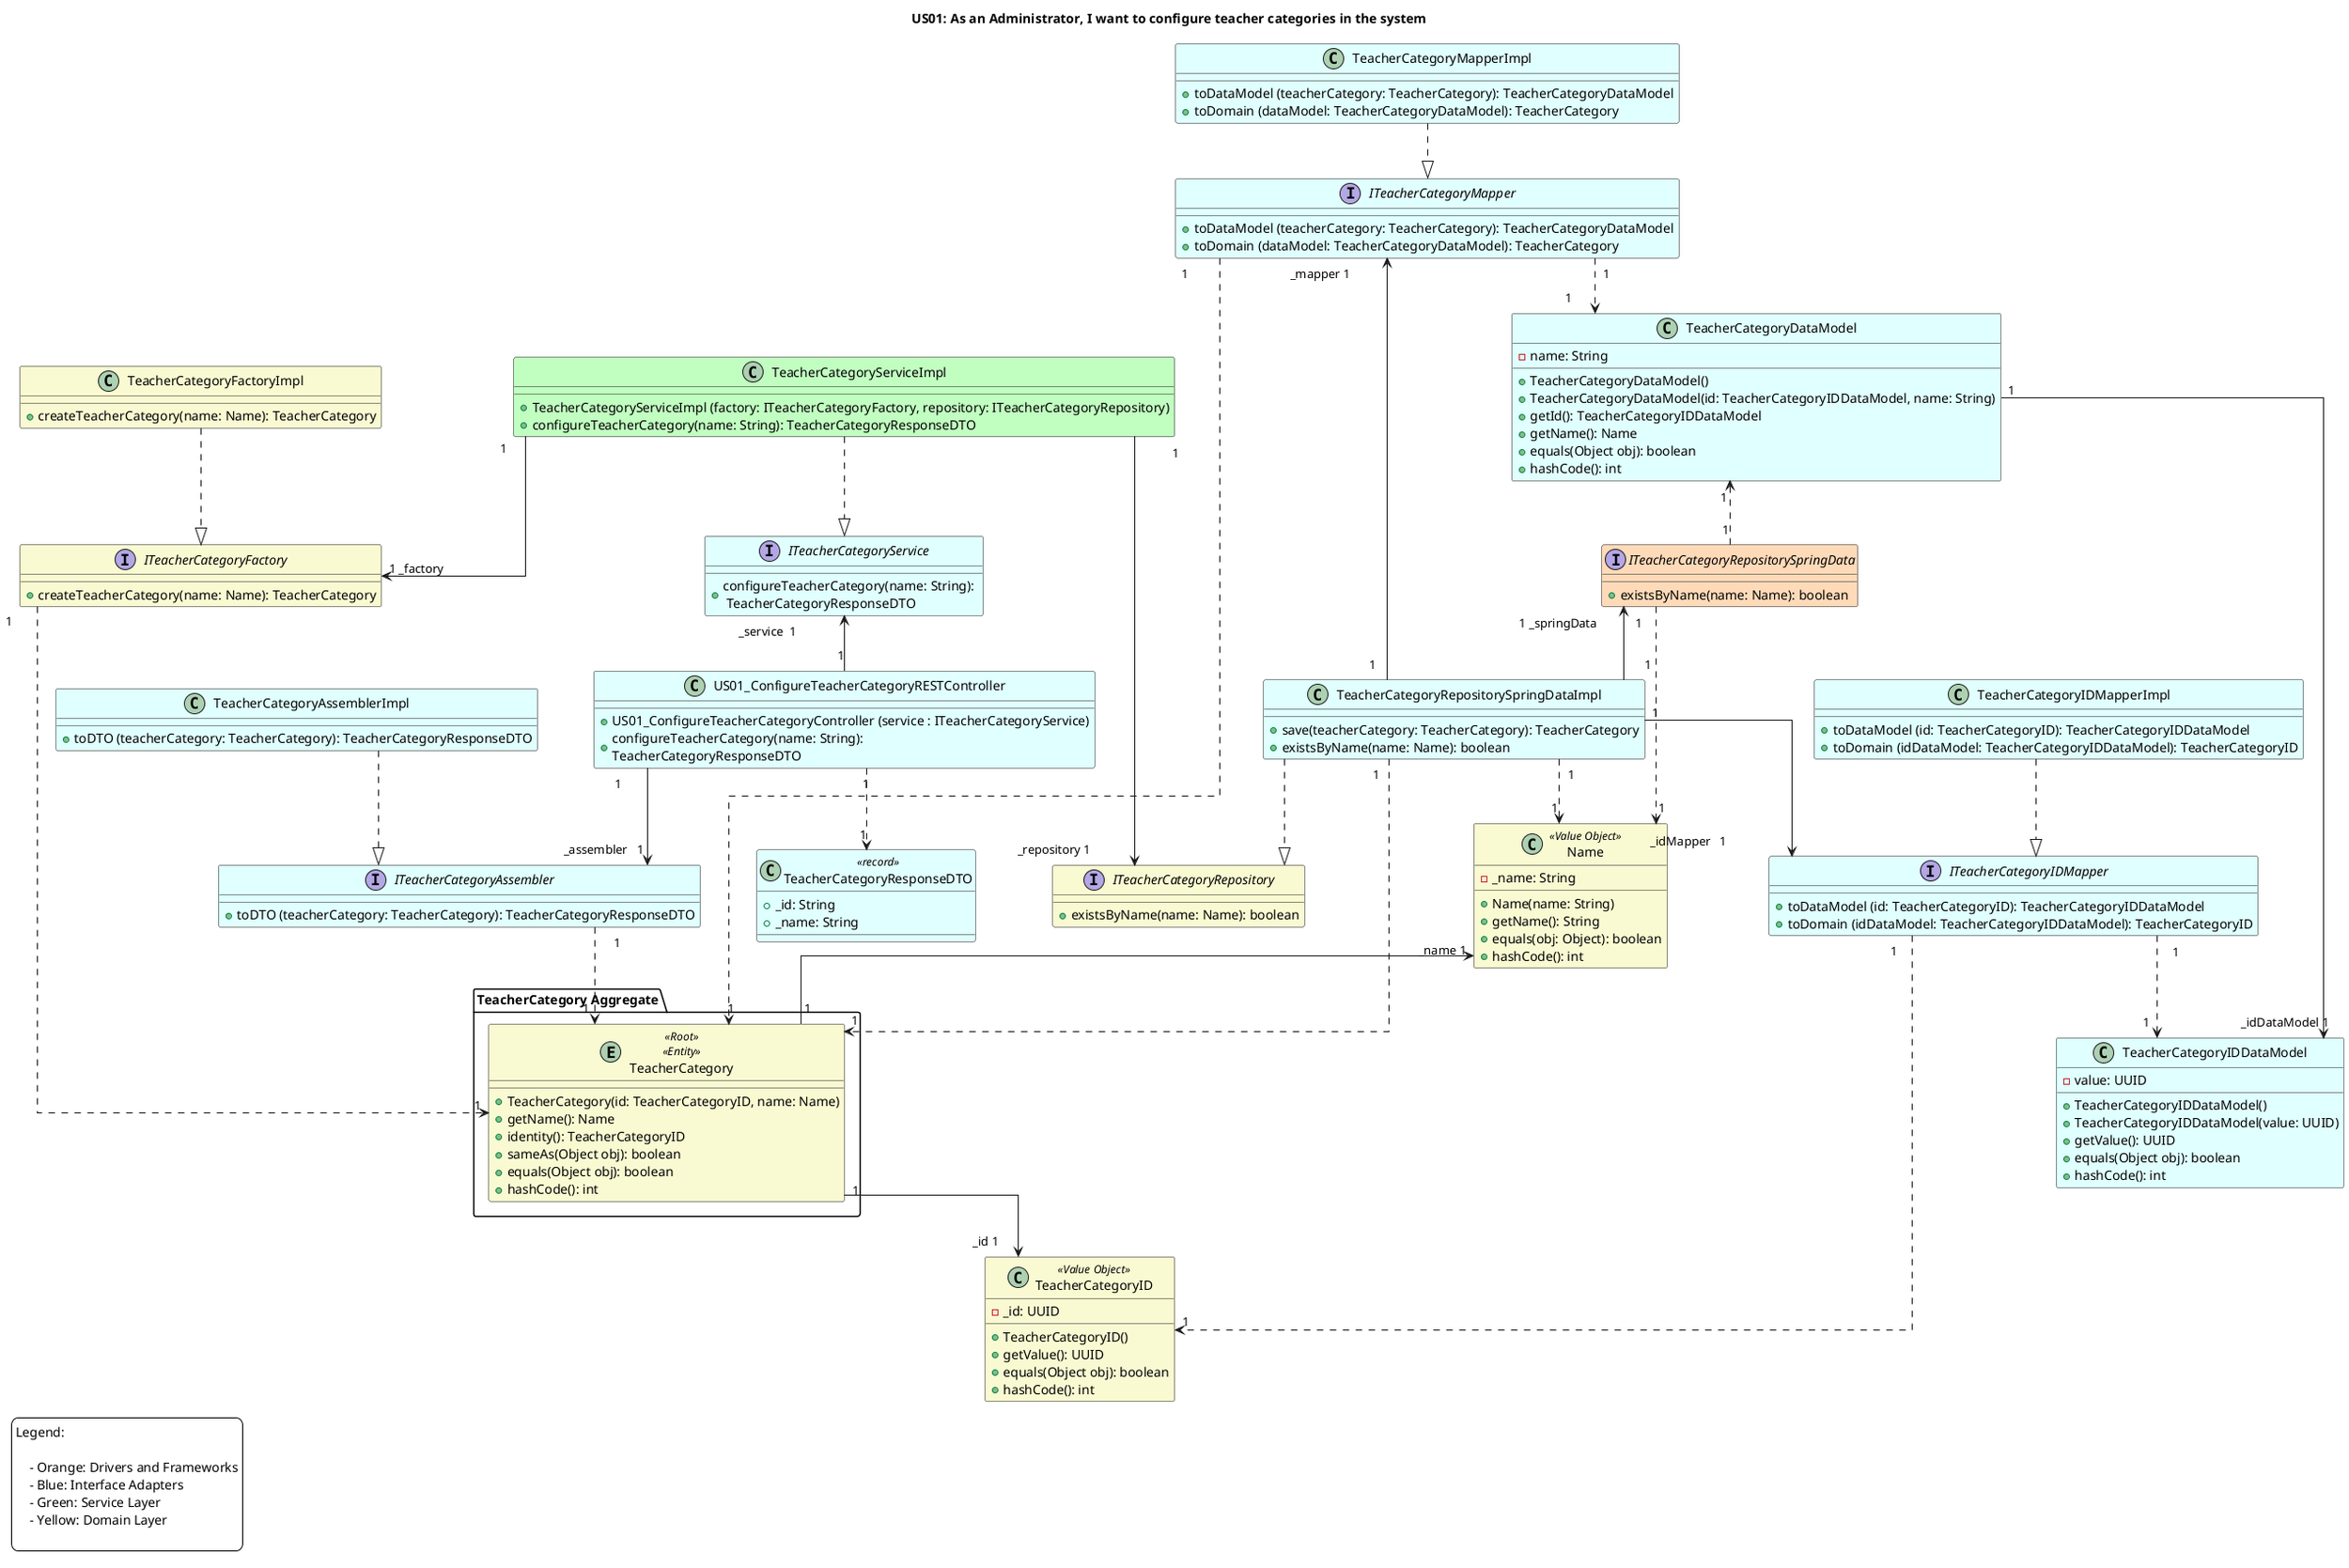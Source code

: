 @startuml

title US01: As an Administrator, I want to configure teacher categories in the system

skinparam backgroundColor white
skinparam ranksep 60
skinparam nodesep 60
skinparam linetype ortho

legend left
Legend:

    - Orange: Drivers and Frameworks
    - Blue: Interface Adapters
    - Green: Service Layer
    - Yellow: Domain Layer

end legend


' ======= CONTROLLER =======

class US01_ConfigureTeacherCategoryRESTController #E0FFFF{
      + US01_ConfigureTeacherCategoryController (service : ITeacherCategoryService)
      + configureTeacherCategory(name: String): \nTeacherCategoryResponseDTO
}

' ======= SERVICE =======

interface ITeacherCategoryService #E0FFFF{
    + configureTeacherCategory(name: String): \n TeacherCategoryResponseDTO
}

class TeacherCategoryServiceImpl #C1FFC1{
    + TeacherCategoryServiceImpl (factory: ITeacherCategoryFactory, repository: ITeacherCategoryRepository)
    + configureTeacherCategory(name: String): TeacherCategoryResponseDTO
}

' ======= REPOSITORY =======

interface ITeacherCategoryRepository #FAFAD2{
      + existsByName(name: Name): boolean
}

class TeacherCategoryRepositorySpringDataImpl #E0FFFF {
   + save(teacherCategory: TeacherCategory): TeacherCategory
   + existsByName(name: Name): boolean
}

interface ITeacherCategoryRepositorySpringData #FFDAB9{
      + existsByName(name: Name): boolean
}

' ======= FACTORY =======

interface ITeacherCategoryFactory  	#FAFAD2{
  + createTeacherCategory(name: Name): TeacherCategory
}

class TeacherCategoryFactoryImpl #FAFAD2{
  + createTeacherCategory(name: Name): TeacherCategory
}

' ======= AGGREGATE =======

package "TeacherCategory Aggregate"  {
    Entity TeacherCategory <<Root>> <<Entity>> #FAFAD2{
      + TeacherCategory(id: TeacherCategoryID, name: Name)
      + getName(): Name
      + identity(): TeacherCategoryID
      + sameAs(Object obj): boolean
      + equals(Object obj): boolean
      + hashCode(): int
    }
}

' ======= VALUE OBJECTS =======

class Name <<Value Object>> #FAFAD2{
  - _name: String
  + Name(name: String)
  + getName(): String
  + equals(obj: Object): boolean
  + hashCode(): int
}

class TeacherCategoryID <<Value Object>> #FAFAD2{
   - _id: UUID
   + TeacherCategoryID()
   + getValue(): UUID
   + equals(Object obj): boolean
   + hashCode(): int
}

' ======= DATAMODEL =======

class TeacherCategoryDataModel #E0FFFF{
   - name: String
   + TeacherCategoryDataModel()
   + TeacherCategoryDataModel(id: TeacherCategoryIDDataModel, name: String)
   + getId(): TeacherCategoryIDDataModel
   + getName(): Name
   + equals(Object obj): boolean
   + hashCode(): int
}

class TeacherCategoryIDDataModel #E0FFFF {
   - value: UUID
   + TeacherCategoryIDDataModel()
   + TeacherCategoryIDDataModel(value: UUID)
   + getValue(): UUID
   + equals(Object obj): boolean
   + hashCode(): int
}

' ======= MAPPERS =======

interface ITeacherCategoryIDMapper #E0FFFF{
   + toDataModel (id: TeacherCategoryID): TeacherCategoryIDDataModel
   + toDomain (idDataModel: TeacherCategoryIDDataModel): TeacherCategoryID
}

class TeacherCategoryIDMapperImpl #E0FFFF{
   + toDataModel (id: TeacherCategoryID): TeacherCategoryIDDataModel
   + toDomain (idDataModel: TeacherCategoryIDDataModel): TeacherCategoryID
}

interface ITeacherCategoryMapper #E0FFFF{
   + toDataModel (teacherCategory: TeacherCategory): TeacherCategoryDataModel
   + toDomain (dataModel: TeacherCategoryDataModel): TeacherCategory
}

class TeacherCategoryMapperImpl #E0FFFF{
   + toDataModel (teacherCategory: TeacherCategory): TeacherCategoryDataModel
   + toDomain (dataModel: TeacherCategoryDataModel): TeacherCategory
}


' ======= DTO =======

class TeacherCategoryResponseDTO <<record>> #E0FFFF {
    + _id: String
    + _name: String
}

' ======= Assembler =======

interface ITeacherCategoryAssembler #E0FFFF  {
    + toDTO (teacherCategory: TeacherCategory): TeacherCategoryResponseDTO
}

class TeacherCategoryAssemblerImpl #E0FFFF {
    + toDTO (teacherCategory: TeacherCategory): TeacherCategoryResponseDTO
}

' ======= NAVIGABILITY =======

US01_ConfigureTeacherCategoryRESTController "1" -u-> "_service  1             " ITeacherCategoryService
US01_ConfigureTeacherCategoryRESTController "1" ..> "1" TeacherCategoryResponseDTO
US01_ConfigureTeacherCategoryRESTController "1"--> "_assembler   1          " ITeacherCategoryAssembler

TeacherCategoryAssemblerImpl ..|> ITeacherCategoryAssembler
ITeacherCategoryAssembler "1"..> "1" TeacherCategory

TeacherCategoryServiceImpl ..|> ITeacherCategoryService
TeacherCategoryServiceImpl "1"--> "1 _factory" ITeacherCategoryFactory
TeacherCategoryServiceImpl "1" --> "_repository 1        " ITeacherCategoryRepository

TeacherCategoryFactoryImpl..|> ITeacherCategoryFactory
ITeacherCategoryFactory "1"..> "1" TeacherCategory

TeacherCategoryRepositorySpringDataImpl ..|> ITeacherCategoryRepository
TeacherCategoryRepositorySpringDataImpl "1"-u-> "1 _springData"ITeacherCategoryRepositorySpringData
TeacherCategoryRepositorySpringDataImpl "1"..> "1" TeacherCategory
TeacherCategoryRepositorySpringDataImpl "1"..> "1" Name
TeacherCategoryRepositorySpringDataImpl "1"-u-> "_mapper 1        " ITeacherCategoryMapper
TeacherCategoryRepositorySpringDataImpl "1" -->"   _idMapper   1            " ITeacherCategoryIDMapper
ITeacherCategoryRepositorySpringData "1" .u.> "1" TeacherCategoryDataModel
ITeacherCategoryRepositorySpringData "1" ..> "1" Name

TeacherCategoryMapperImpl ..|> ITeacherCategoryMapper
TeacherCategoryIDMapperImpl ..|> ITeacherCategoryIDMapper
ITeacherCategoryIDMapper "1" ..> "1 " TeacherCategoryIDDataModel
ITeacherCategoryIDMapper "1" ..> "1"  TeacherCategoryID
ITeacherCategoryMapper "1   "..> "1   " TeacherCategoryDataModel
ITeacherCategoryMapper "1"..> "1" TeacherCategory

TeacherCategoryDataModel "1" --> "_idDataModel 1 "TeacherCategoryIDDataModel

TeacherCategory "1"-u-> "                                            _name 1"Name
TeacherCategory "1"--> "_id 1    "TeacherCategoryID

@enduml
